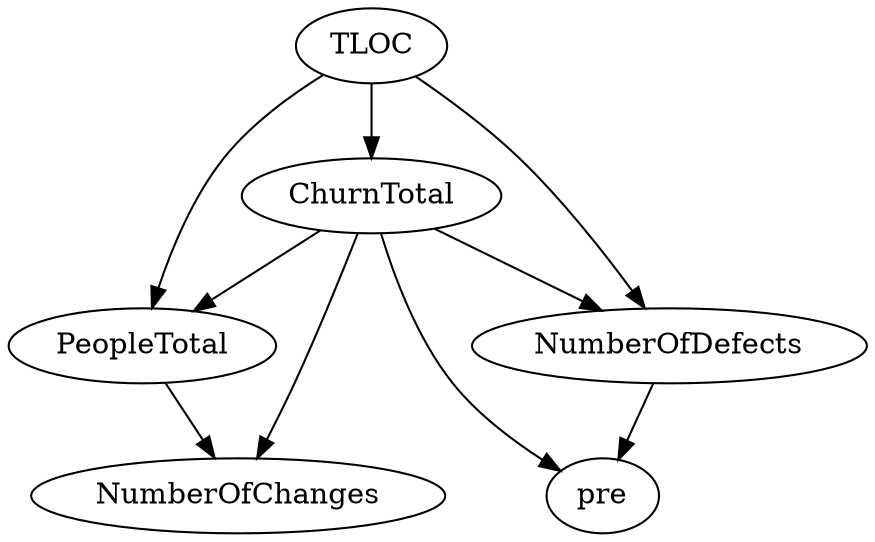 digraph {
   PeopleTotal;
   NumberOfChanges;
   ChurnTotal;
   TLOC;
   pre;
   NumberOfDefects;
   PeopleTotal -> NumberOfChanges;
   ChurnTotal -> PeopleTotal;
   ChurnTotal -> NumberOfChanges;
   ChurnTotal -> pre;
   ChurnTotal -> NumberOfDefects;
   TLOC -> PeopleTotal;
   TLOC -> ChurnTotal;
   TLOC -> NumberOfDefects;
   NumberOfDefects -> pre;
}
